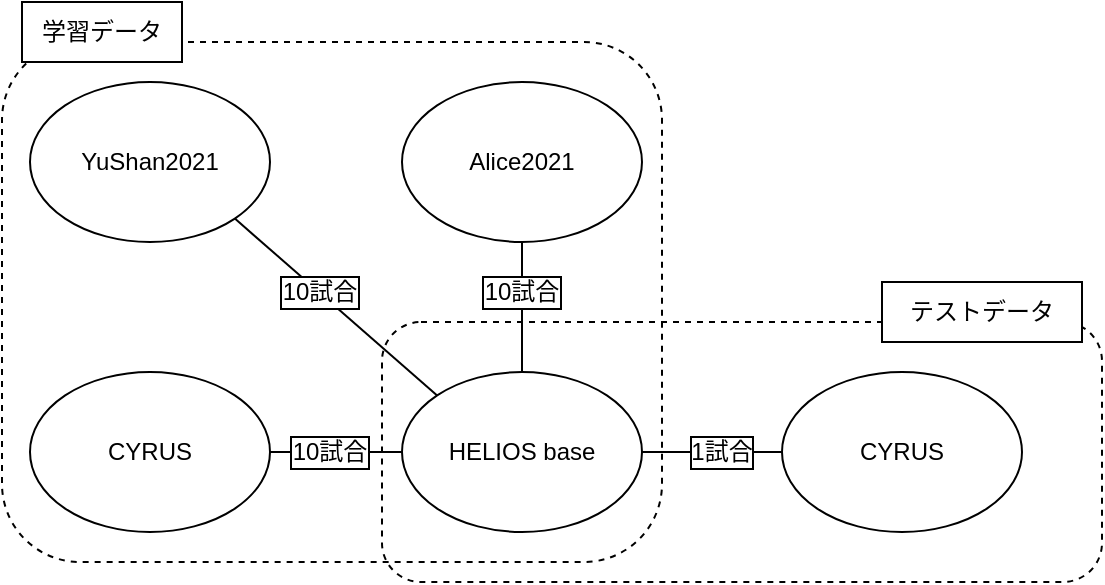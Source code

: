 <mxfile version="20.8.11" type="github">
  <diagram id="ekiIWMhbQgw99vEcY1b4" name="ページ1">
    <mxGraphModel dx="683" dy="348" grid="1" gridSize="12" guides="1" tooltips="1" connect="1" arrows="1" fold="1" page="1" pageScale="1" pageWidth="827" pageHeight="1169" math="0" shadow="0">
      <root>
        <mxCell id="0" />
        <mxCell id="1" parent="0" />
        <mxCell id="_AmKDjk0HAf0FIpcLNkh-1" value="" style="rounded=1;whiteSpace=wrap;html=1;fillColor=none;dashed=1;fontSize=12;" parent="1" vertex="1">
          <mxGeometry x="150" y="180" width="330" height="260" as="geometry" />
        </mxCell>
        <mxCell id="_AmKDjk0HAf0FIpcLNkh-2" value="" style="rounded=1;whiteSpace=wrap;html=1;fillColor=none;dashed=1;fontSize=12;" parent="1" vertex="1">
          <mxGeometry x="340" y="320" width="360" height="130" as="geometry" />
        </mxCell>
        <mxCell id="_AmKDjk0HAf0FIpcLNkh-3" value="YuShan2021" style="ellipse;whiteSpace=wrap;html=1;fillColor=default;fontSize=12;" parent="1" vertex="1">
          <mxGeometry x="164" y="200" width="120" height="80" as="geometry" />
        </mxCell>
        <mxCell id="_AmKDjk0HAf0FIpcLNkh-4" value="Alice2021" style="ellipse;whiteSpace=wrap;html=1;fillColor=default;fontSize=12;" parent="1" vertex="1">
          <mxGeometry x="350" y="200" width="120" height="80" as="geometry" />
        </mxCell>
        <mxCell id="_AmKDjk0HAf0FIpcLNkh-5" value="HELIOS base" style="ellipse;whiteSpace=wrap;html=1;fillColor=default;fontSize=12;" parent="1" vertex="1">
          <mxGeometry x="350" y="345" width="120" height="80" as="geometry" />
        </mxCell>
        <mxCell id="_AmKDjk0HAf0FIpcLNkh-6" value="CYRUS" style="ellipse;whiteSpace=wrap;html=1;fillColor=default;fontSize=12;" parent="1" vertex="1">
          <mxGeometry x="164" y="345" width="120" height="80" as="geometry" />
        </mxCell>
        <mxCell id="_AmKDjk0HAf0FIpcLNkh-8" value="" style="endArrow=none;html=1;rounded=0;exitX=0.5;exitY=0;exitDx=0;exitDy=0;entryX=0.5;entryY=1;entryDx=0;entryDy=0;fontSize=12;" parent="1" source="_AmKDjk0HAf0FIpcLNkh-5" target="_AmKDjk0HAf0FIpcLNkh-4" edge="1">
          <mxGeometry width="50" height="50" relative="1" as="geometry">
            <mxPoint x="260" y="320" as="sourcePoint" />
            <mxPoint x="310" y="270" as="targetPoint" />
          </mxGeometry>
        </mxCell>
        <mxCell id="_AmKDjk0HAf0FIpcLNkh-9" value="" style="endArrow=none;html=1;rounded=0;exitX=0;exitY=0;exitDx=0;exitDy=0;entryX=1;entryY=1;entryDx=0;entryDy=0;fontSize=12;" parent="1" source="_AmKDjk0HAf0FIpcLNkh-5" target="_AmKDjk0HAf0FIpcLNkh-3" edge="1">
          <mxGeometry width="50" height="50" relative="1" as="geometry">
            <mxPoint x="280" y="340" as="sourcePoint" />
            <mxPoint x="420" y="300" as="targetPoint" />
          </mxGeometry>
        </mxCell>
        <mxCell id="_AmKDjk0HAf0FIpcLNkh-10" value="" style="endArrow=none;html=1;rounded=0;exitX=0;exitY=0.5;exitDx=0;exitDy=0;entryX=1;entryY=0.5;entryDx=0;entryDy=0;fontSize=12;" parent="1" source="_AmKDjk0HAf0FIpcLNkh-5" target="_AmKDjk0HAf0FIpcLNkh-6" edge="1">
          <mxGeometry width="50" height="50" relative="1" as="geometry">
            <mxPoint x="290" y="350" as="sourcePoint" />
            <mxPoint x="430" y="310" as="targetPoint" />
          </mxGeometry>
        </mxCell>
        <mxCell id="_AmKDjk0HAf0FIpcLNkh-11" value="CYRUS" style="ellipse;whiteSpace=wrap;html=1;fillColor=default;fontSize=12;" parent="1" vertex="1">
          <mxGeometry x="540" y="345" width="120" height="80" as="geometry" />
        </mxCell>
        <mxCell id="_AmKDjk0HAf0FIpcLNkh-12" value="" style="endArrow=none;html=1;rounded=0;exitX=0;exitY=0.5;exitDx=0;exitDy=0;entryX=1;entryY=0.5;entryDx=0;entryDy=0;fontSize=12;" parent="1" source="_AmKDjk0HAf0FIpcLNkh-11" target="_AmKDjk0HAf0FIpcLNkh-5" edge="1">
          <mxGeometry width="50" height="50" relative="1" as="geometry">
            <mxPoint x="410.0" y="570" as="sourcePoint" />
            <mxPoint x="570" y="550" as="targetPoint" />
          </mxGeometry>
        </mxCell>
        <mxCell id="_AmKDjk0HAf0FIpcLNkh-13" value="学習データ" style="text;html=1;strokeColor=default;fillColor=default;align=center;verticalAlign=middle;whiteSpace=wrap;rounded=0;fontSize=12;" parent="1" vertex="1">
          <mxGeometry x="160" y="160" width="80" height="30" as="geometry" />
        </mxCell>
        <mxCell id="_AmKDjk0HAf0FIpcLNkh-15" value="テストデータ" style="text;html=1;strokeColor=default;fillColor=default;align=center;verticalAlign=middle;whiteSpace=wrap;rounded=0;fontSize=12;" parent="1" vertex="1">
          <mxGeometry x="590" y="300" width="100" height="30" as="geometry" />
        </mxCell>
        <mxCell id="_AmKDjk0HAf0FIpcLNkh-16" value="10試合" style="text;html=1;strokeColor=none;fillColor=none;align=center;verticalAlign=middle;whiteSpace=wrap;rounded=0;fontSize=12;labelBackgroundColor=default;labelBorderColor=default;" parent="1" vertex="1">
          <mxGeometry x="380" y="290" width="60" height="30" as="geometry" />
        </mxCell>
        <mxCell id="_AmKDjk0HAf0FIpcLNkh-17" value="10試合" style="text;html=1;strokeColor=none;fillColor=none;align=center;verticalAlign=middle;whiteSpace=wrap;rounded=0;fontSize=12;labelBackgroundColor=default;labelBorderColor=default;horizontal=1;spacing=2;" parent="1" vertex="1">
          <mxGeometry x="284" y="290" width="50" height="30" as="geometry" />
        </mxCell>
        <mxCell id="_AmKDjk0HAf0FIpcLNkh-18" value="10試合" style="text;html=1;strokeColor=none;fillColor=none;align=center;verticalAlign=middle;whiteSpace=wrap;rounded=0;fontSize=12;labelBackgroundColor=default;labelBorderColor=default;" parent="1" vertex="1">
          <mxGeometry x="284" y="370" width="60" height="30" as="geometry" />
        </mxCell>
        <mxCell id="_AmKDjk0HAf0FIpcLNkh-19" value="1試合" style="text;html=1;strokeColor=none;fillColor=none;align=center;verticalAlign=middle;whiteSpace=wrap;rounded=0;fontSize=12;labelBackgroundColor=default;labelBorderColor=default;" parent="1" vertex="1">
          <mxGeometry x="480" y="370" width="60" height="30" as="geometry" />
        </mxCell>
      </root>
    </mxGraphModel>
  </diagram>
</mxfile>
